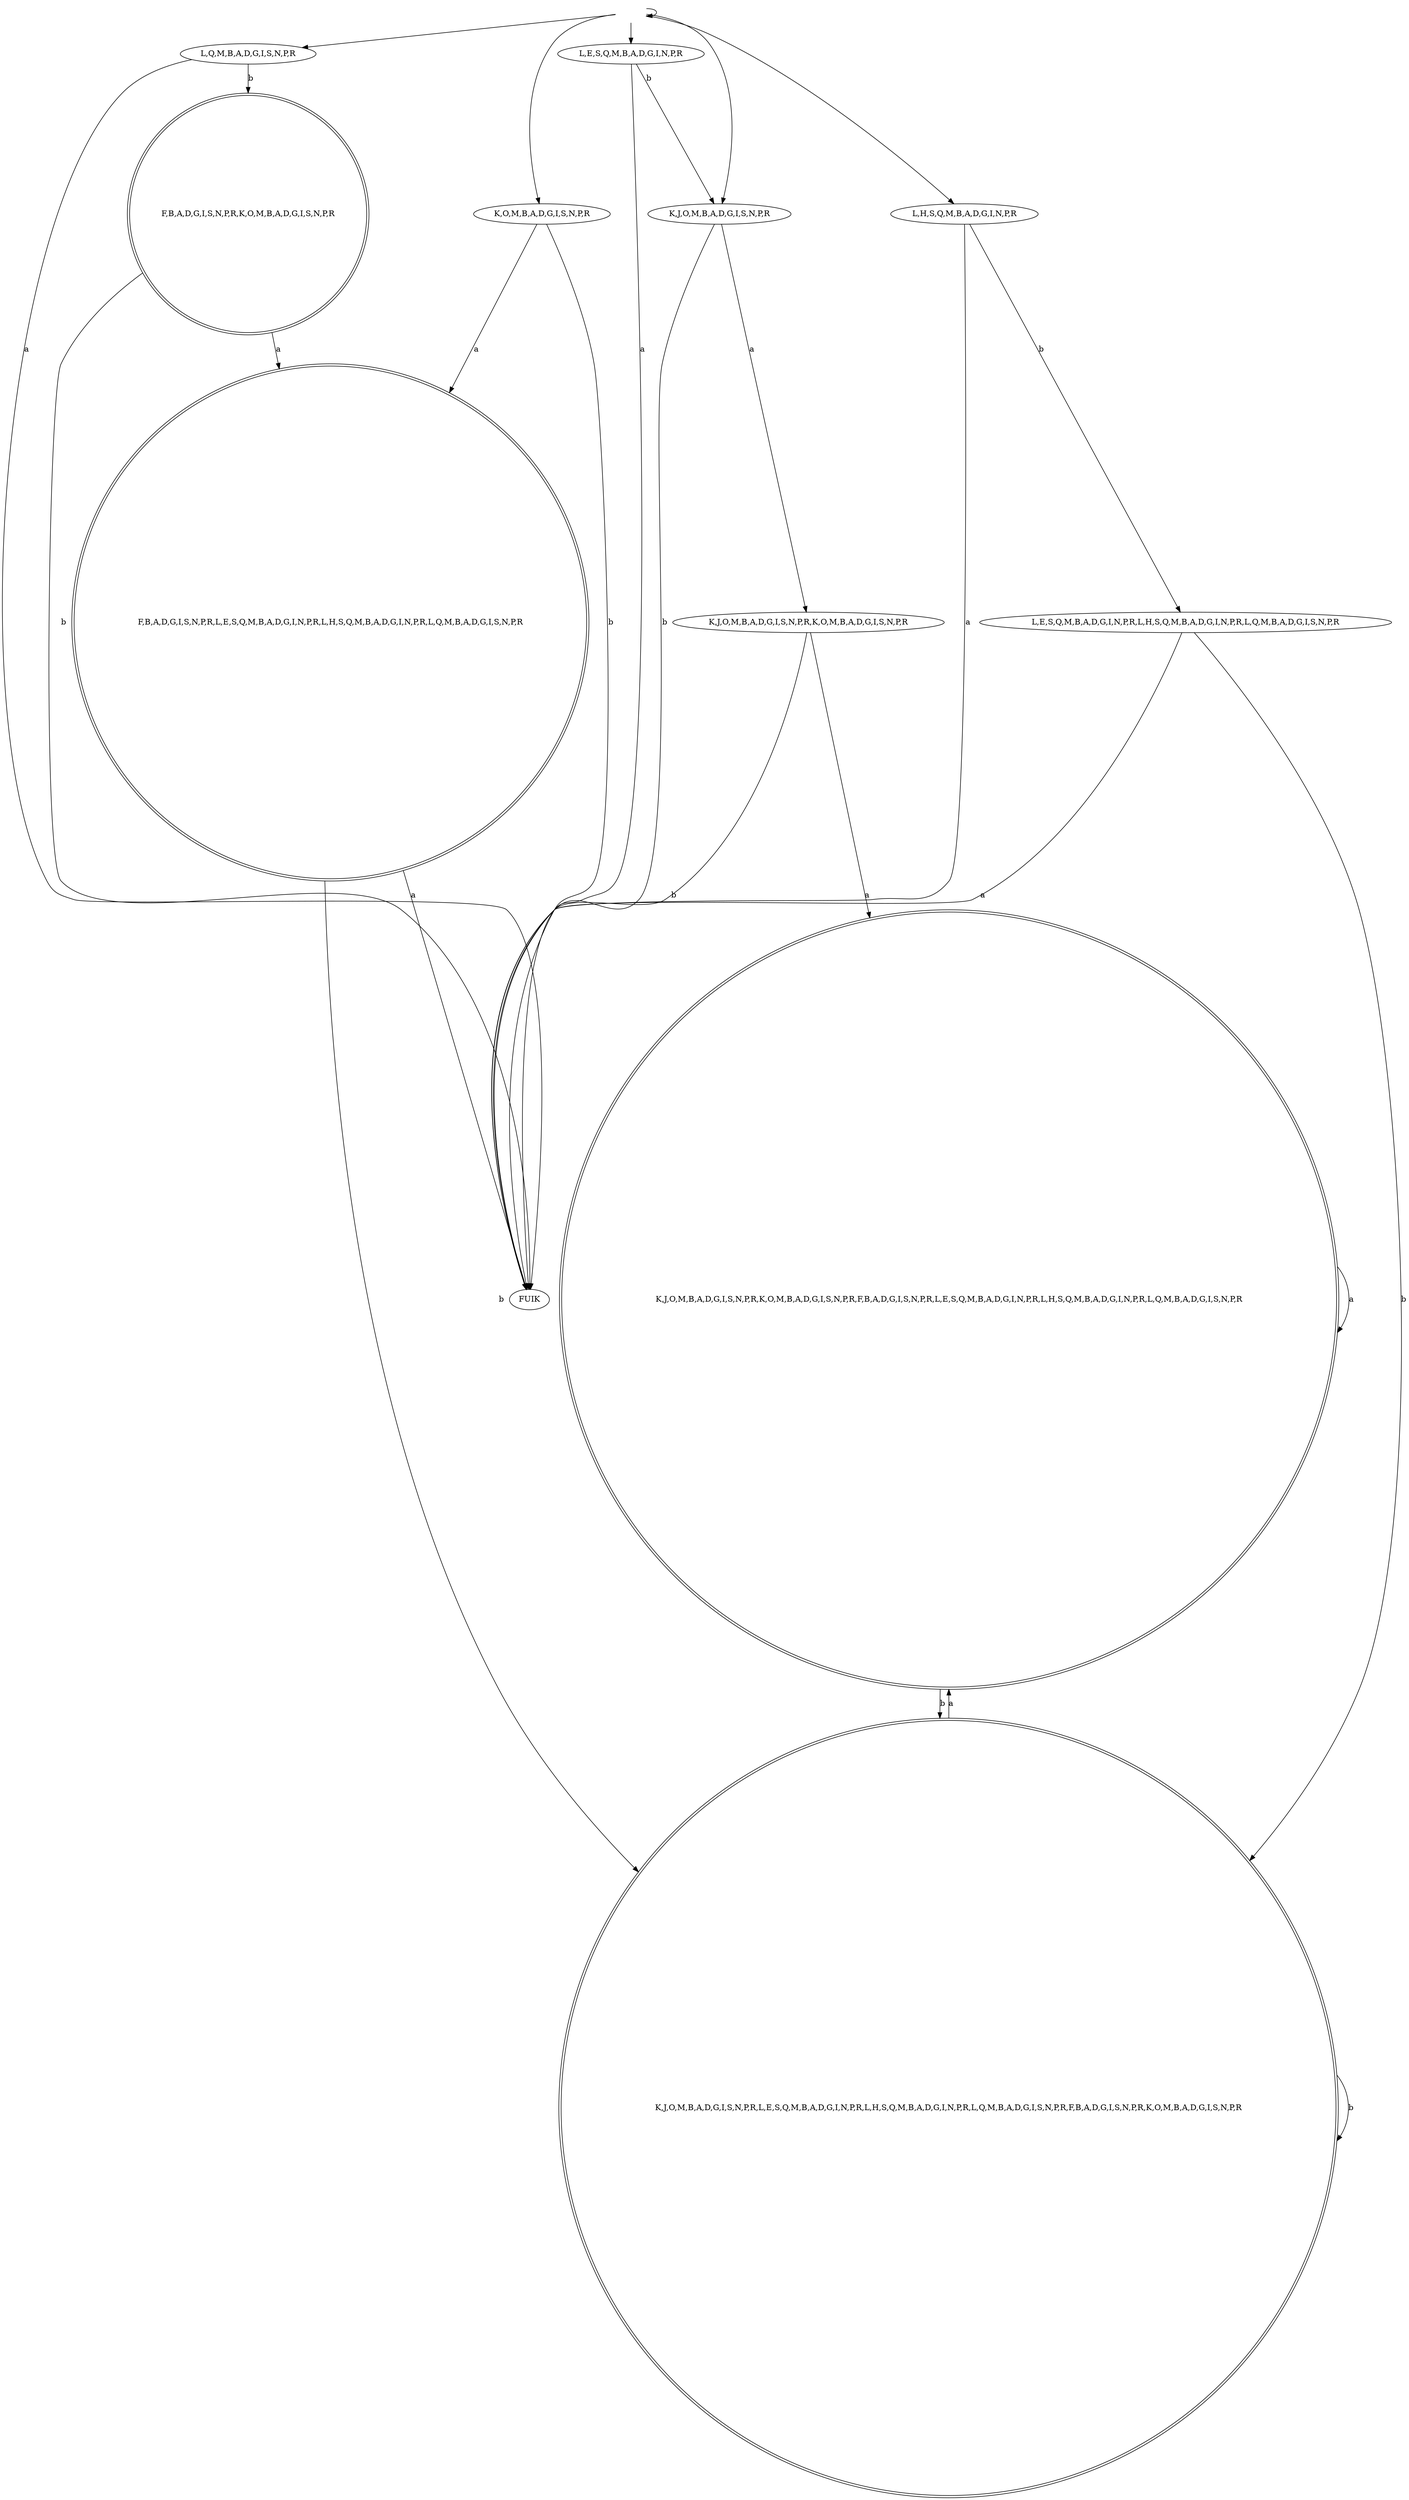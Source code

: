 digraph {
 "" [shape=none]
 "F,B,A,D,G,I,S,N,P,R,K,O,M,B,A,D,G,I,S,N,P,R"  [shape=doublecircle]
 "F,B,A,D,G,I,S,N,P,R,L,E,S,Q,M,B,A,D,G,I,N,P,R,L,H,S,Q,M,B,A,D,G,I,N,P,R,L,Q,M,B,A,D,G,I,S,N,P,R"  [shape=doublecircle]
 "K,J,O,M,B,A,D,G,I,S,N,P,R,K,O,M,B,A,D,G,I,S,N,P,R,F,B,A,D,G,I,S,N,P,R,L,E,S,Q,M,B,A,D,G,I,N,P,R,L,H,S,Q,M,B,A,D,G,I,N,P,R,L,Q,M,B,A,D,G,I,S,N,P,R"  [shape=doublecircle]
 "K,J,O,M,B,A,D,G,I,S,N,P,R,L,E,S,Q,M,B,A,D,G,I,N,P,R,L,H,S,Q,M,B,A,D,G,I,N,P,R,L,Q,M,B,A,D,G,I,S,N,P,R,F,B,A,D,G,I,S,N,P,R,K,O,M,B,A,D,G,I,S,N,P,R"  [shape=doublecircle]

"" -> ""
"" -> "K,J,O,M,B,A,D,G,I,S,N,P,R"
"" -> "K,O,M,B,A,D,G,I,S,N,P,R"
"" -> "L,E,S,Q,M,B,A,D,G,I,N,P,R"
"" -> "L,H,S,Q,M,B,A,D,G,I,N,P,R"
"" -> "L,Q,M,B,A,D,G,I,S,N,P,R"
"F,B,A,D,G,I,S,N,P,R,K,O,M,B,A,D,G,I,S,N,P,R" -> "F,B,A,D,G,I,S,N,P,R,L,E,S,Q,M,B,A,D,G,I,N,P,R,L,H,S,Q,M,B,A,D,G,I,N,P,R,L,Q,M,B,A,D,G,I,S,N,P,R"[label="a", weight="a"];
"F,B,A,D,G,I,S,N,P,R,K,O,M,B,A,D,G,I,S,N,P,R" -> "FUIK"[label="b", weight="b"];
"F,B,A,D,G,I,S,N,P,R,L,E,S,Q,M,B,A,D,G,I,N,P,R,L,H,S,Q,M,B,A,D,G,I,N,P,R,L,Q,M,B,A,D,G,I,S,N,P,R" -> "FUIK"[label="a", weight="a"];
"F,B,A,D,G,I,S,N,P,R,L,E,S,Q,M,B,A,D,G,I,N,P,R,L,H,S,Q,M,B,A,D,G,I,N,P,R,L,Q,M,B,A,D,G,I,S,N,P,R" -> "K,J,O,M,B,A,D,G,I,S,N,P,R,L,E,S,Q,M,B,A,D,G,I,N,P,R,L,H,S,Q,M,B,A,D,G,I,N,P,R,L,Q,M,B,A,D,G,I,S,N,P,R,F,B,A,D,G,I,S,N,P,R,K,O,M,B,A,D,G,I,S,N,P,R"[label="b", weight="b"];
"K,J,O,M,B,A,D,G,I,S,N,P,R" -> "K,J,O,M,B,A,D,G,I,S,N,P,R,K,O,M,B,A,D,G,I,S,N,P,R"[label="a", weight="a"];
"K,J,O,M,B,A,D,G,I,S,N,P,R" -> "FUIK"[label="b", weight="b"];
"K,J,O,M,B,A,D,G,I,S,N,P,R,K,O,M,B,A,D,G,I,S,N,P,R" -> "K,J,O,M,B,A,D,G,I,S,N,P,R,K,O,M,B,A,D,G,I,S,N,P,R,F,B,A,D,G,I,S,N,P,R,L,E,S,Q,M,B,A,D,G,I,N,P,R,L,H,S,Q,M,B,A,D,G,I,N,P,R,L,Q,M,B,A,D,G,I,S,N,P,R"[label="a", weight="a"];
"K,J,O,M,B,A,D,G,I,S,N,P,R,K,O,M,B,A,D,G,I,S,N,P,R" -> "FUIK"[label="b", weight="b"];
"K,J,O,M,B,A,D,G,I,S,N,P,R,K,O,M,B,A,D,G,I,S,N,P,R,F,B,A,D,G,I,S,N,P,R,L,E,S,Q,M,B,A,D,G,I,N,P,R,L,H,S,Q,M,B,A,D,G,I,N,P,R,L,Q,M,B,A,D,G,I,S,N,P,R" -> "K,J,O,M,B,A,D,G,I,S,N,P,R,K,O,M,B,A,D,G,I,S,N,P,R,F,B,A,D,G,I,S,N,P,R,L,E,S,Q,M,B,A,D,G,I,N,P,R,L,H,S,Q,M,B,A,D,G,I,N,P,R,L,Q,M,B,A,D,G,I,S,N,P,R"[label="a", weight="a"];
"K,J,O,M,B,A,D,G,I,S,N,P,R,K,O,M,B,A,D,G,I,S,N,P,R,F,B,A,D,G,I,S,N,P,R,L,E,S,Q,M,B,A,D,G,I,N,P,R,L,H,S,Q,M,B,A,D,G,I,N,P,R,L,Q,M,B,A,D,G,I,S,N,P,R" -> "K,J,O,M,B,A,D,G,I,S,N,P,R,L,E,S,Q,M,B,A,D,G,I,N,P,R,L,H,S,Q,M,B,A,D,G,I,N,P,R,L,Q,M,B,A,D,G,I,S,N,P,R,F,B,A,D,G,I,S,N,P,R,K,O,M,B,A,D,G,I,S,N,P,R"[label="b", weight="b"];
"K,J,O,M,B,A,D,G,I,S,N,P,R,L,E,S,Q,M,B,A,D,G,I,N,P,R,L,H,S,Q,M,B,A,D,G,I,N,P,R,L,Q,M,B,A,D,G,I,S,N,P,R,F,B,A,D,G,I,S,N,P,R,K,O,M,B,A,D,G,I,S,N,P,R" -> "K,J,O,M,B,A,D,G,I,S,N,P,R,K,O,M,B,A,D,G,I,S,N,P,R,F,B,A,D,G,I,S,N,P,R,L,E,S,Q,M,B,A,D,G,I,N,P,R,L,H,S,Q,M,B,A,D,G,I,N,P,R,L,Q,M,B,A,D,G,I,S,N,P,R"[label="a", weight="a"];
"K,J,O,M,B,A,D,G,I,S,N,P,R,L,E,S,Q,M,B,A,D,G,I,N,P,R,L,H,S,Q,M,B,A,D,G,I,N,P,R,L,Q,M,B,A,D,G,I,S,N,P,R,F,B,A,D,G,I,S,N,P,R,K,O,M,B,A,D,G,I,S,N,P,R" -> "K,J,O,M,B,A,D,G,I,S,N,P,R,L,E,S,Q,M,B,A,D,G,I,N,P,R,L,H,S,Q,M,B,A,D,G,I,N,P,R,L,Q,M,B,A,D,G,I,S,N,P,R,F,B,A,D,G,I,S,N,P,R,K,O,M,B,A,D,G,I,S,N,P,R"[label="b", weight="b"];
"K,O,M,B,A,D,G,I,S,N,P,R" -> "F,B,A,D,G,I,S,N,P,R,L,E,S,Q,M,B,A,D,G,I,N,P,R,L,H,S,Q,M,B,A,D,G,I,N,P,R,L,Q,M,B,A,D,G,I,S,N,P,R"[label="a", weight="a"];
"K,O,M,B,A,D,G,I,S,N,P,R" -> "FUIK"[label="b", weight="b"];
"L,E,S,Q,M,B,A,D,G,I,N,P,R" -> "FUIK"[label="a", weight="a"];
"L,E,S,Q,M,B,A,D,G,I,N,P,R" -> "K,J,O,M,B,A,D,G,I,S,N,P,R"[label="b", weight="b"];
"L,E,S,Q,M,B,A,D,G,I,N,P,R,L,H,S,Q,M,B,A,D,G,I,N,P,R,L,Q,M,B,A,D,G,I,S,N,P,R" -> "FUIK"[label="a", weight="a"];
"L,E,S,Q,M,B,A,D,G,I,N,P,R,L,H,S,Q,M,B,A,D,G,I,N,P,R,L,Q,M,B,A,D,G,I,S,N,P,R" -> "K,J,O,M,B,A,D,G,I,S,N,P,R,L,E,S,Q,M,B,A,D,G,I,N,P,R,L,H,S,Q,M,B,A,D,G,I,N,P,R,L,Q,M,B,A,D,G,I,S,N,P,R,F,B,A,D,G,I,S,N,P,R,K,O,M,B,A,D,G,I,S,N,P,R"[label="b", weight="b"];
"L,H,S,Q,M,B,A,D,G,I,N,P,R" -> "FUIK"[label="a", weight="a"];
"L,H,S,Q,M,B,A,D,G,I,N,P,R" -> "L,E,S,Q,M,B,A,D,G,I,N,P,R,L,H,S,Q,M,B,A,D,G,I,N,P,R,L,Q,M,B,A,D,G,I,S,N,P,R"[label="b", weight="b"];
"L,Q,M,B,A,D,G,I,S,N,P,R" -> "FUIK"[label="a", weight="a"];
"L,Q,M,B,A,D,G,I,S,N,P,R" -> "F,B,A,D,G,I,S,N,P,R,K,O,M,B,A,D,G,I,S,N,P,R"[label="b", weight="b"];
}
